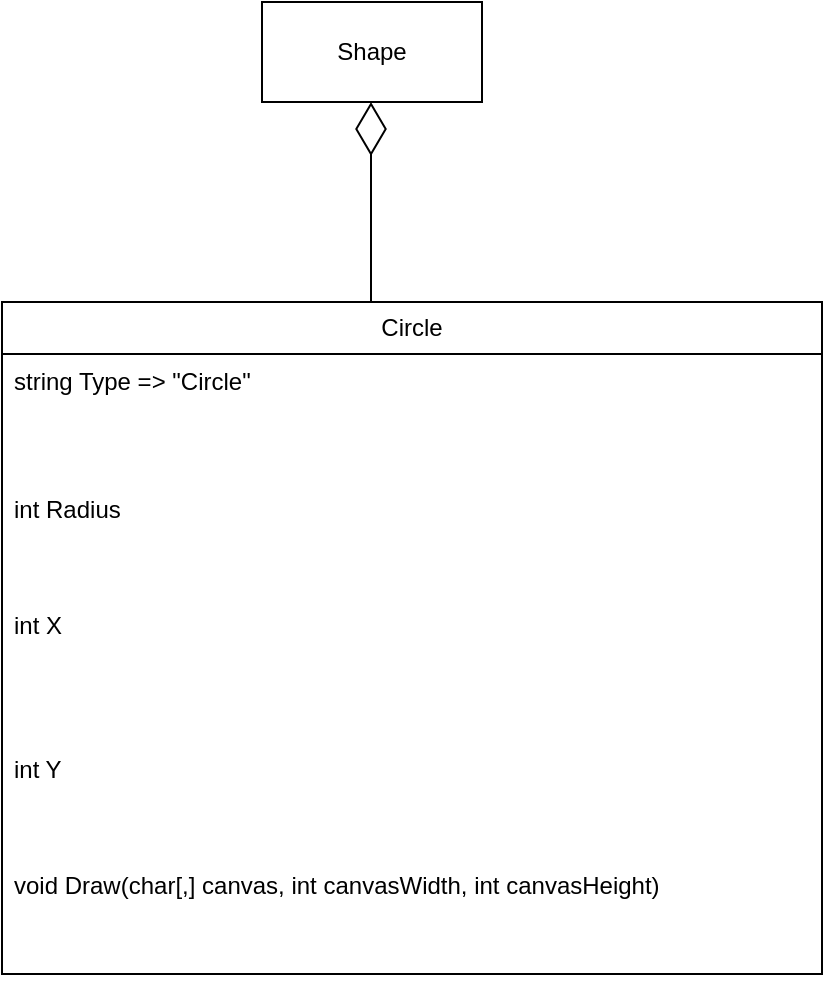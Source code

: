 <mxfile version="24.4.0" type="device">
  <diagram name="Страница — 1" id="oNSQphY6V1C1J_sSc9nz">
    <mxGraphModel dx="1050" dy="629" grid="1" gridSize="10" guides="1" tooltips="1" connect="1" arrows="1" fold="1" page="1" pageScale="1" pageWidth="827" pageHeight="1169" math="0" shadow="0">
      <root>
        <mxCell id="0" />
        <mxCell id="1" parent="0" />
        <mxCell id="BUnVJWdyUu6qBVvsBm_c-1" value="Circle" style="swimlane;fontStyle=0;childLayout=stackLayout;horizontal=1;startSize=26;fillColor=none;horizontalStack=0;resizeParent=1;resizeParentMax=0;resizeLast=0;collapsible=1;marginBottom=0;whiteSpace=wrap;html=1;" vertex="1" parent="1">
          <mxGeometry x="320" y="200" width="410" height="336" as="geometry" />
        </mxCell>
        <mxCell id="BUnVJWdyUu6qBVvsBm_c-2" value="string Type =&amp;gt; &quot;Circle&quot;" style="text;strokeColor=none;fillColor=none;align=left;verticalAlign=top;spacingLeft=4;spacingRight=4;overflow=hidden;rotatable=0;points=[[0,0.5],[1,0.5]];portConstraint=eastwest;whiteSpace=wrap;html=1;" vertex="1" parent="BUnVJWdyUu6qBVvsBm_c-1">
          <mxGeometry y="26" width="410" height="64" as="geometry" />
        </mxCell>
        <mxCell id="BUnVJWdyUu6qBVvsBm_c-3" value="int Radius" style="text;strokeColor=none;fillColor=none;align=left;verticalAlign=top;spacingLeft=4;spacingRight=4;overflow=hidden;rotatable=0;points=[[0,0.5],[1,0.5]];portConstraint=eastwest;whiteSpace=wrap;html=1;" vertex="1" parent="BUnVJWdyUu6qBVvsBm_c-1">
          <mxGeometry y="90" width="410" height="58" as="geometry" />
        </mxCell>
        <mxCell id="BUnVJWdyUu6qBVvsBm_c-4" value="int X" style="text;strokeColor=none;fillColor=none;align=left;verticalAlign=top;spacingLeft=4;spacingRight=4;overflow=hidden;rotatable=0;points=[[0,0.5],[1,0.5]];portConstraint=eastwest;whiteSpace=wrap;html=1;" vertex="1" parent="BUnVJWdyUu6qBVvsBm_c-1">
          <mxGeometry y="148" width="410" height="72" as="geometry" />
        </mxCell>
        <mxCell id="BUnVJWdyUu6qBVvsBm_c-5" value="int Y" style="text;strokeColor=none;fillColor=none;align=left;verticalAlign=top;spacingLeft=4;spacingRight=4;overflow=hidden;rotatable=0;points=[[0,0.5],[1,0.5]];portConstraint=eastwest;whiteSpace=wrap;html=1;" vertex="1" parent="BUnVJWdyUu6qBVvsBm_c-1">
          <mxGeometry y="220" width="410" height="58" as="geometry" />
        </mxCell>
        <mxCell id="BUnVJWdyUu6qBVvsBm_c-6" value="void Draw(char[,] canvas, int canvasWidth, int canvasHeight)" style="text;strokeColor=none;fillColor=none;align=left;verticalAlign=top;spacingLeft=4;spacingRight=4;overflow=hidden;rotatable=0;points=[[0,0.5],[1,0.5]];portConstraint=eastwest;whiteSpace=wrap;html=1;" vertex="1" parent="BUnVJWdyUu6qBVvsBm_c-1">
          <mxGeometry y="278" width="410" height="58" as="geometry" />
        </mxCell>
        <mxCell id="BUnVJWdyUu6qBVvsBm_c-7" value="Shape" style="html=1;whiteSpace=wrap;" vertex="1" parent="1">
          <mxGeometry x="450" y="50" width="110" height="50" as="geometry" />
        </mxCell>
        <mxCell id="BUnVJWdyUu6qBVvsBm_c-8" value="" style="endArrow=diamondThin;endFill=0;endSize=24;html=1;rounded=0;" edge="1" parent="1">
          <mxGeometry width="160" relative="1" as="geometry">
            <mxPoint x="504.5" y="200" as="sourcePoint" />
            <mxPoint x="504.5" y="100" as="targetPoint" />
          </mxGeometry>
        </mxCell>
      </root>
    </mxGraphModel>
  </diagram>
</mxfile>
